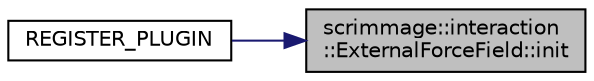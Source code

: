 digraph "scrimmage::interaction::ExternalForceField::init"
{
 // LATEX_PDF_SIZE
  edge [fontname="Helvetica",fontsize="10",labelfontname="Helvetica",labelfontsize="10"];
  node [fontname="Helvetica",fontsize="10",shape=record];
  rankdir="RL";
  Node1 [label="scrimmage::interaction\l::ExternalForceField::init",height=0.2,width=0.4,color="black", fillcolor="grey75", style="filled", fontcolor="black",tooltip=" "];
  Node1 -> Node2 [dir="back",color="midnightblue",fontsize="10",style="solid",fontname="Helvetica"];
  Node2 [label="REGISTER_PLUGIN",height=0.2,width=0.4,color="black", fillcolor="white", style="filled",URL="$ExternalForceField_8cpp.html#ae5afa86d570d00d404da423e4676f6c0",tooltip=" "];
}
